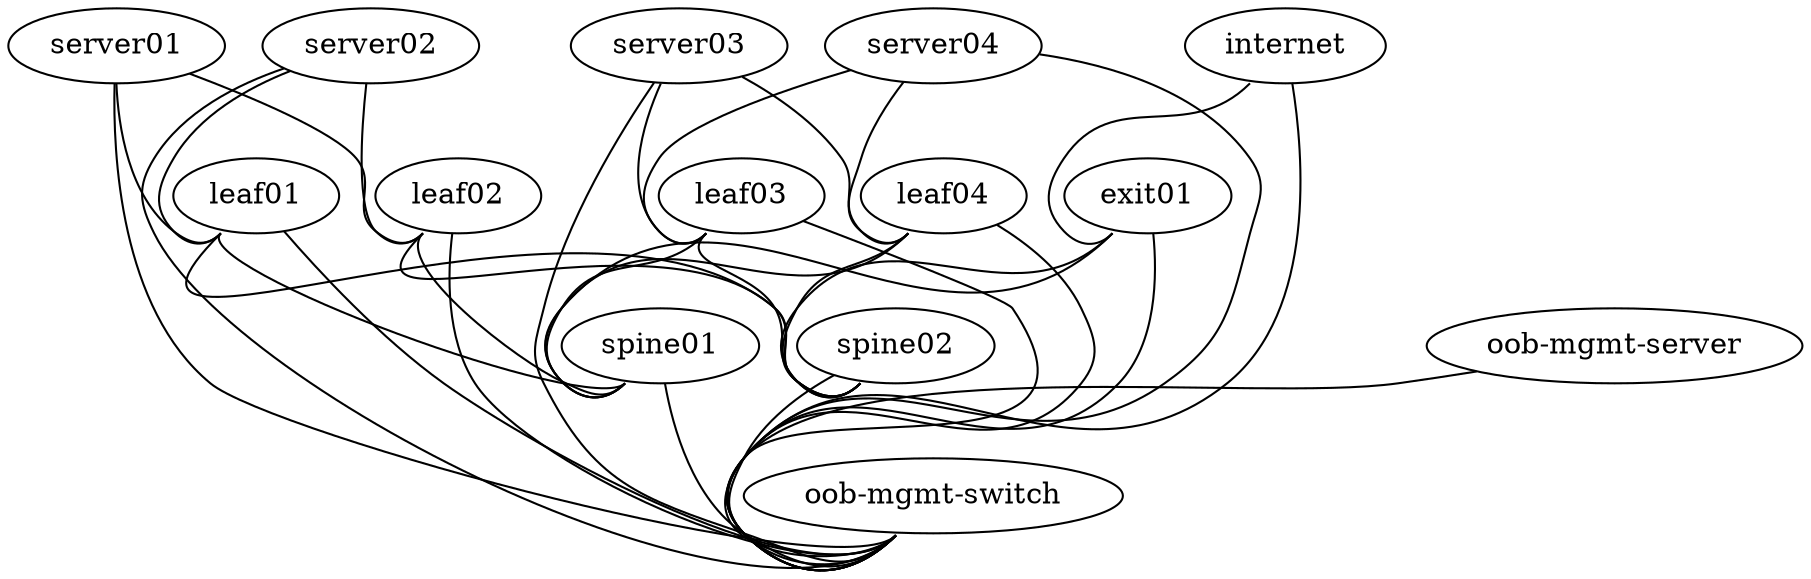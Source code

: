 graph vx {

 "spine01" [function="spine" os="CumulusCommunity/cumulus-vx" version="3.7.12" memory="768" config="./helper_scripts/config_switch.sh" ]
 "leaf01" [function="leaf" os="CumulusCommunity/cumulus-vx" version="3.7.12" memory="768" config="./helper_scripts/config_switch.sh" ]
 "leaf02" [function="leaf" os="CumulusCommunity/cumulus-vx" version="3.7.12" memory="768" config="./helper_scripts/config_switch.sh" ]

 "spine02" [function="spine" os="CumulusCommunity/cumulus-vx" version="3.7.12" memory="768" config="./helper_scripts/config_switch.sh" ]
 "leaf03" [function="leaf" os="CumulusCommunity/cumulus-vx" version="3.7.12" memory="768" config="./helper_scripts/config_switch.sh" ]
 "leaf04" [function="leaf" os="CumulusCommunity/cumulus-vx" version="3.7.12" memory="768" config="./helper_scripts/config_switch.sh" ]

 "server01" [function="host" os="yk0/ubuntu-xenial" memory="512" config="./helper_scripts/config_server.sh" ]
 "server02" [function="host" os="yk0/ubuntu-xenial" memory="512" config="./helper_scripts/config_server.sh" ]
 "server03" [function="host" os="yk0/ubuntu-xenial" memory="512" config="./helper_scripts/config_server.sh" ]
 "server04" [function="host" os="yk0/ubuntu-xenial" memory="512" config="./helper_scripts/config_server.sh" ]

 "exit01" [function="exit" os="CumulusCommunity/cumulus-vx" version="3.7.12" memory="768" config="./helper_scripts/config_switch.sh" ]
 "internet" [function="internet" vagrant="swp48" os="CumulusCommunity/cumulus-vx" version="3.7.11" memory="768" config="./helper_scripts/config_internet.sh" ]

 "oob-mgmt-switch" [function="oob-switch" vagrant="eth0" os="CumulusCommunity/cumulus-vx" version="3.7.12" memory="768" config="./helper_scripts/config_oob_switch.sh" ]
 "oob-mgmt-server" [function="oob-server" vagrant="eth0" os="CumulusCommunity/vx_oob_server" version="1.0.4" memory="1024" config="./helper_scripts/config_oob_server.sh" ]

 "leaf01":"swp51" -- "spine01":"swp1"
 "leaf01":"swp52" -- "spine02":"swp1"
 
 "server01":"eth1" -- "leaf01":"swp1" [left_mac="00:00:01:11:11:01"]
 "server01":"eth2" -- "leaf02":"swp1" [left_mac="00:00:01:11:11:02"]

 "leaf02":"swp51" -- "spine01":"swp2"
 "leaf02":"swp52" -- "spine02":"swp2"
 
 "server02":"eth1" -- "leaf01":"swp2" [left_mac="00:00:01:11:11:03"]
 "server02":"eth2" -- "leaf02":"swp2" [left_mac="00:00:01:11:11:04"]

 "leaf03":"swp51" -- "spine01":"swp3"
 "leaf03":"swp52" -- "spine02":"swp3"
 
 "server03":"eth1" -- "leaf03":"swp1" [left_mac="00:00:01:11:11:05"]
 "server03":"eth2" -- "leaf04":"swp1" [left_mac="00:00:01:11:11:06"]
 
 "leaf04":"swp51" -- "spine01":"swp4"
 "leaf04":"swp52" -- "spine02":"swp4"

 "server04":"eth1" -- "leaf03":"swp2" [left_mac="00:00:01:11:11:07"]
 "server04":"eth2" -- "leaf04":"swp2" [left_mac="00:00:01:11:11:08"]
 
 "oob-mgmt-server":"eth1" -- "oob-mgmt-switch":"swp1" [right_mac="a0:00:00:00:00:61"]

 "server01":"eth0" -- "oob-mgmt-switch":"swp2" [left_mac="a0:00:00:00:00:31"]
 "server02":"eth0" -- "oob-mgmt-switch":"swp3" [left_mac="a0:00:00:00:00:32"]
 "server03":"eth0" -- "oob-mgmt-switch":"swp4" [left_mac="a0:00:00:00:00:33"]
 "server04":"eth0" -- "oob-mgmt-switch":"swp5" [left_mac="a0:00:00:00:00:34"]

 "internet":"swp1" -- "exit01":"swp11"
 
 "exit01":"swp51" -- "spine01":"swp10"
 "exit01":"swp52" -- "spine02":"swp10"

 "leaf01":"eth0" -- "oob-mgmt-switch":"swp7" [left_mac="a0:00:00:00:00:11"]
 "leaf02":"eth0" -- "oob-mgmt-switch":"swp8" [left_mac="a0:00:00:00:00:12"]
 "leaf03":"eth0" -- "oob-mgmt-switch":"swp9" [left_mac="a0:00:00:00:00:13"]
 "leaf04":"eth0" -- "oob-mgmt-switch":"swp10" [left_mac="a0:00:00:00:00:14"]
 
 "exit01":"eth0" -- "oob-mgmt-switch":"swp14" [left_mac="a0:00:00:00:00:41"]
 "internet":"eth0" -- "oob-mgmt-switch":"swp15" [left_mac="a0:00:00:00:00:50"]
 
 
 "spine01":"eth0" -- "oob-mgmt-switch":"swp12" [left_mac="a0:00:00:00:00:21"]
 "spine02":"eth0" -- "oob-mgmt-switch":"swp13" [left_mac="a0:00:00:00:00:22"]
}

